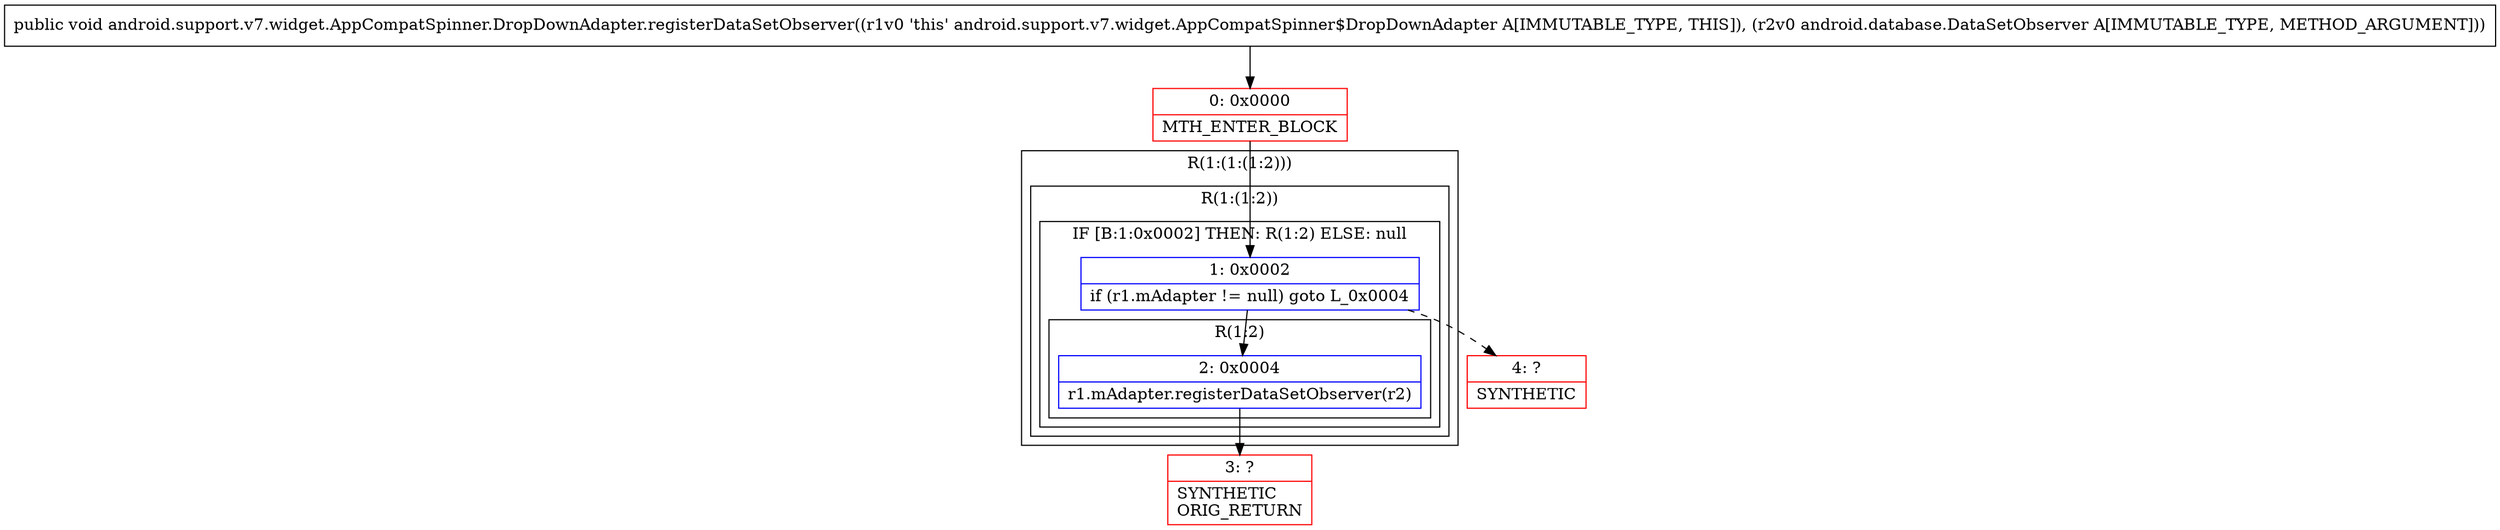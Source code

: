 digraph "CFG forandroid.support.v7.widget.AppCompatSpinner.DropDownAdapter.registerDataSetObserver(Landroid\/database\/DataSetObserver;)V" {
subgraph cluster_Region_1791374069 {
label = "R(1:(1:(1:2)))";
node [shape=record,color=blue];
subgraph cluster_Region_2068206188 {
label = "R(1:(1:2))";
node [shape=record,color=blue];
subgraph cluster_IfRegion_1116148536 {
label = "IF [B:1:0x0002] THEN: R(1:2) ELSE: null";
node [shape=record,color=blue];
Node_1 [shape=record,label="{1\:\ 0x0002|if (r1.mAdapter != null) goto L_0x0004\l}"];
subgraph cluster_Region_945232623 {
label = "R(1:2)";
node [shape=record,color=blue];
Node_2 [shape=record,label="{2\:\ 0x0004|r1.mAdapter.registerDataSetObserver(r2)\l}"];
}
}
}
}
Node_0 [shape=record,color=red,label="{0\:\ 0x0000|MTH_ENTER_BLOCK\l}"];
Node_3 [shape=record,color=red,label="{3\:\ ?|SYNTHETIC\lORIG_RETURN\l}"];
Node_4 [shape=record,color=red,label="{4\:\ ?|SYNTHETIC\l}"];
MethodNode[shape=record,label="{public void android.support.v7.widget.AppCompatSpinner.DropDownAdapter.registerDataSetObserver((r1v0 'this' android.support.v7.widget.AppCompatSpinner$DropDownAdapter A[IMMUTABLE_TYPE, THIS]), (r2v0 android.database.DataSetObserver A[IMMUTABLE_TYPE, METHOD_ARGUMENT])) }"];
MethodNode -> Node_0;
Node_1 -> Node_2;
Node_1 -> Node_4[style=dashed];
Node_2 -> Node_3;
Node_0 -> Node_1;
}

